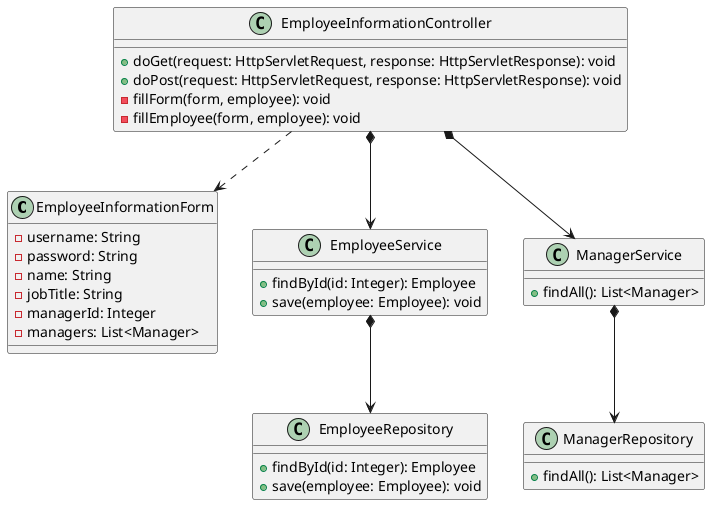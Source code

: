 @startuml
'https://plantuml.com/class-diagram

class EmployeeInformationForm {
    - username: String
    - password: String
    - name: String
    - jobTitle: String
    - managerId: Integer
    - managers: List<Manager>
}

class EmployeeInformationController {
    + doGet(request: HttpServletRequest, response: HttpServletResponse): void
    + doPost(request: HttpServletRequest, response: HttpServletResponse): void
    - fillForm(form, employee): void
    - fillEmployee(form, employee): void
}

class EmployeeService {
    + findById(id: Integer): Employee
    + save(employee: Employee): void
}

class EmployeeRepository {
    + findById(id: Integer): Employee
    + save(employee: Employee): void
}

class ManagerService {
    + findAll(): List<Manager>
}

class ManagerRepository {
    + findAll(): List<Manager>
}

EmployeeInformationController ..> EmployeeInformationForm
EmployeeInformationController *--> EmployeeService
EmployeeService *--> EmployeeRepository
EmployeeInformationController *--> ManagerService
ManagerService *--> ManagerRepository

@enduml